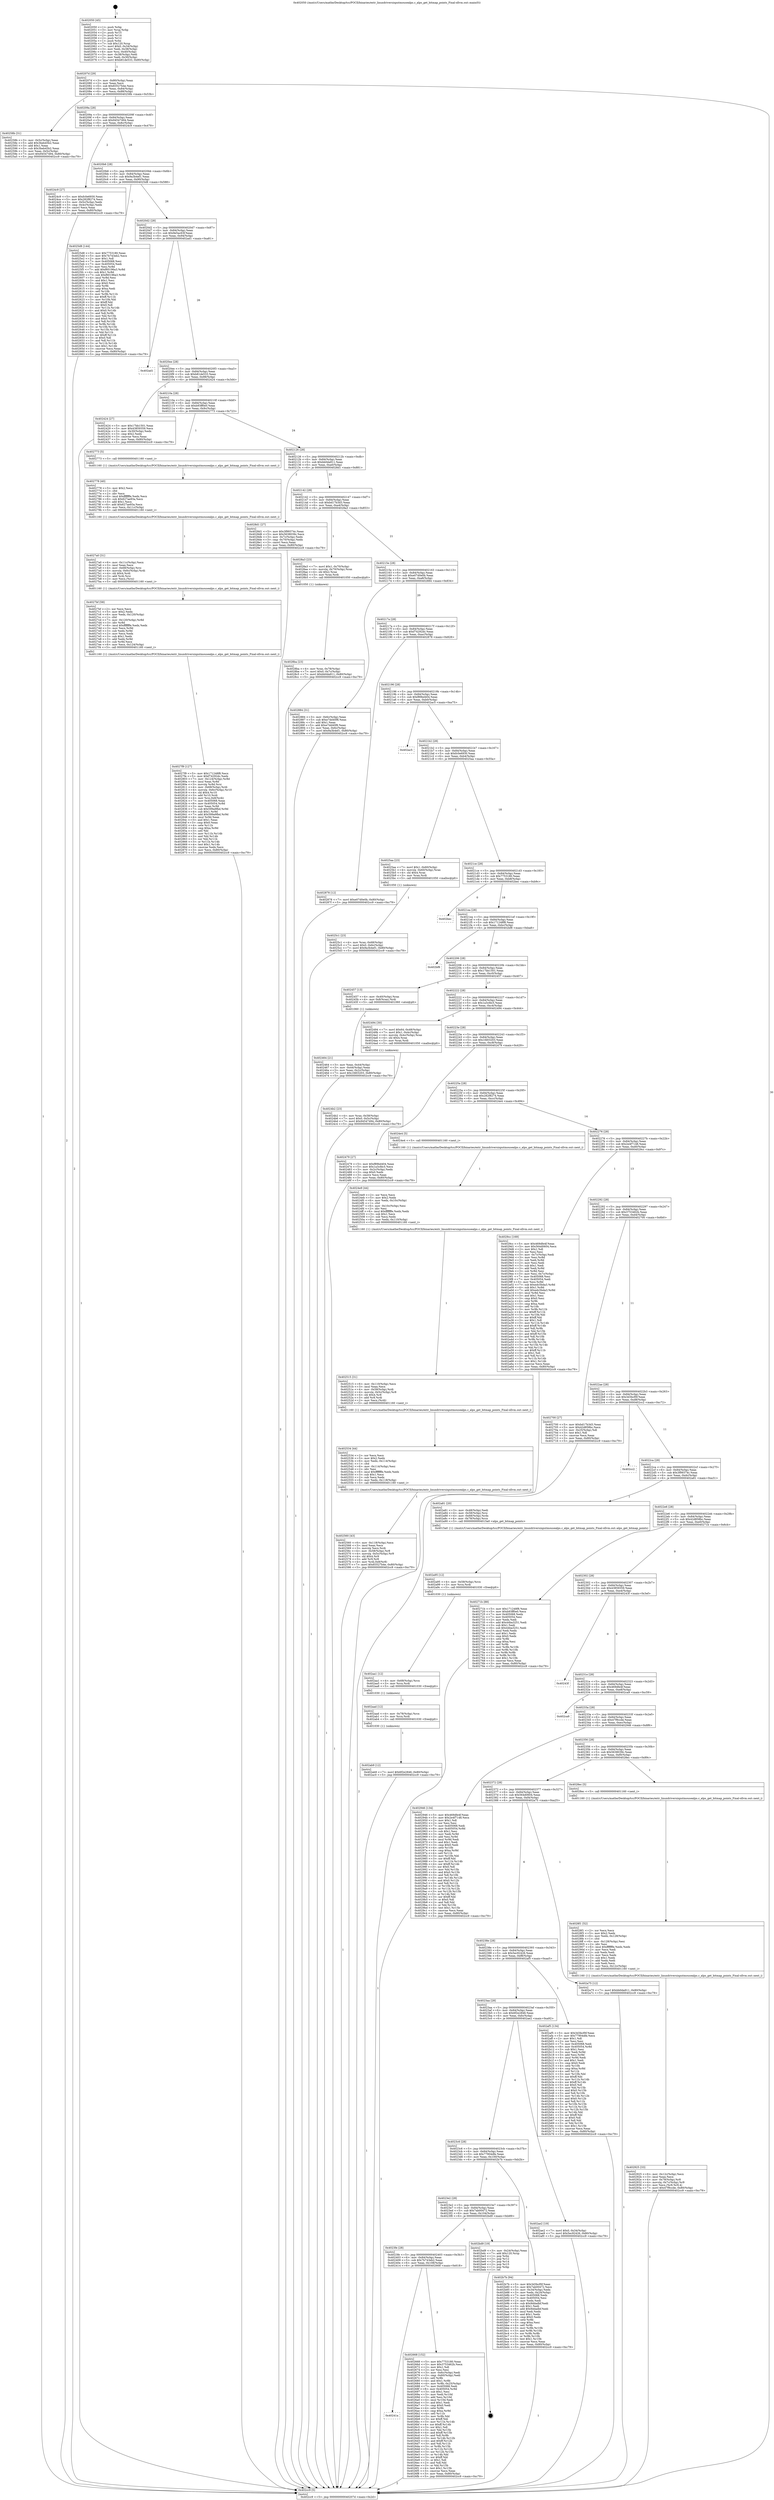digraph "0x402050" {
  label = "0x402050 (/mnt/c/Users/mathe/Desktop/tcc/POCII/binaries/extr_linuxdriversinputmousealps.c_alps_get_bitmap_points_Final-ollvm.out::main(0))"
  labelloc = "t"
  node[shape=record]

  Entry [label="",width=0.3,height=0.3,shape=circle,fillcolor=black,style=filled]
  "0x40207d" [label="{
     0x40207d [29]\l
     | [instrs]\l
     &nbsp;&nbsp;0x40207d \<+3\>: mov -0x80(%rbp),%eax\l
     &nbsp;&nbsp;0x402080 \<+2\>: mov %eax,%ecx\l
     &nbsp;&nbsp;0x402082 \<+6\>: sub $0x83527b4e,%ecx\l
     &nbsp;&nbsp;0x402088 \<+6\>: mov %eax,-0x84(%rbp)\l
     &nbsp;&nbsp;0x40208e \<+6\>: mov %ecx,-0x88(%rbp)\l
     &nbsp;&nbsp;0x402094 \<+6\>: je 000000000040258b \<main+0x53b\>\l
  }"]
  "0x40258b" [label="{
     0x40258b [31]\l
     | [instrs]\l
     &nbsp;&nbsp;0x40258b \<+3\>: mov -0x5c(%rbp),%eax\l
     &nbsp;&nbsp;0x40258e \<+5\>: add $0x3beb45b2,%eax\l
     &nbsp;&nbsp;0x402593 \<+3\>: add $0x1,%eax\l
     &nbsp;&nbsp;0x402596 \<+5\>: sub $0x3beb45b2,%eax\l
     &nbsp;&nbsp;0x40259b \<+3\>: mov %eax,-0x5c(%rbp)\l
     &nbsp;&nbsp;0x40259e \<+7\>: movl $0x94547494,-0x80(%rbp)\l
     &nbsp;&nbsp;0x4025a5 \<+5\>: jmp 0000000000402cc9 \<main+0xc79\>\l
  }"]
  "0x40209a" [label="{
     0x40209a [28]\l
     | [instrs]\l
     &nbsp;&nbsp;0x40209a \<+5\>: jmp 000000000040209f \<main+0x4f\>\l
     &nbsp;&nbsp;0x40209f \<+6\>: mov -0x84(%rbp),%eax\l
     &nbsp;&nbsp;0x4020a5 \<+5\>: sub $0x94547494,%eax\l
     &nbsp;&nbsp;0x4020aa \<+6\>: mov %eax,-0x8c(%rbp)\l
     &nbsp;&nbsp;0x4020b0 \<+6\>: je 00000000004024c9 \<main+0x479\>\l
  }"]
  Exit [label="",width=0.3,height=0.3,shape=circle,fillcolor=black,style=filled,peripheries=2]
  "0x4024c9" [label="{
     0x4024c9 [27]\l
     | [instrs]\l
     &nbsp;&nbsp;0x4024c9 \<+5\>: mov $0xfc0e6930,%eax\l
     &nbsp;&nbsp;0x4024ce \<+5\>: mov $0x282f8274,%ecx\l
     &nbsp;&nbsp;0x4024d3 \<+3\>: mov -0x5c(%rbp),%edx\l
     &nbsp;&nbsp;0x4024d6 \<+3\>: cmp -0x4c(%rbp),%edx\l
     &nbsp;&nbsp;0x4024d9 \<+3\>: cmovl %ecx,%eax\l
     &nbsp;&nbsp;0x4024dc \<+3\>: mov %eax,-0x80(%rbp)\l
     &nbsp;&nbsp;0x4024df \<+5\>: jmp 0000000000402cc9 \<main+0xc79\>\l
  }"]
  "0x4020b6" [label="{
     0x4020b6 [28]\l
     | [instrs]\l
     &nbsp;&nbsp;0x4020b6 \<+5\>: jmp 00000000004020bb \<main+0x6b\>\l
     &nbsp;&nbsp;0x4020bb \<+6\>: mov -0x84(%rbp),%eax\l
     &nbsp;&nbsp;0x4020c1 \<+5\>: sub $0x9a3b4ef1,%eax\l
     &nbsp;&nbsp;0x4020c6 \<+6\>: mov %eax,-0x90(%rbp)\l
     &nbsp;&nbsp;0x4020cc \<+6\>: je 00000000004025d8 \<main+0x588\>\l
  }"]
  "0x402ab9" [label="{
     0x402ab9 [12]\l
     | [instrs]\l
     &nbsp;&nbsp;0x402ab9 \<+7\>: movl $0x6f2e2846,-0x80(%rbp)\l
     &nbsp;&nbsp;0x402ac0 \<+5\>: jmp 0000000000402cc9 \<main+0xc79\>\l
  }"]
  "0x4025d8" [label="{
     0x4025d8 [144]\l
     | [instrs]\l
     &nbsp;&nbsp;0x4025d8 \<+5\>: mov $0x7753180,%eax\l
     &nbsp;&nbsp;0x4025dd \<+5\>: mov $0x7b743eb2,%ecx\l
     &nbsp;&nbsp;0x4025e2 \<+2\>: mov $0x1,%dl\l
     &nbsp;&nbsp;0x4025e4 \<+7\>: mov 0x405068,%esi\l
     &nbsp;&nbsp;0x4025eb \<+7\>: mov 0x405054,%edi\l
     &nbsp;&nbsp;0x4025f2 \<+3\>: mov %esi,%r8d\l
     &nbsp;&nbsp;0x4025f5 \<+7\>: add $0xf60196a3,%r8d\l
     &nbsp;&nbsp;0x4025fc \<+4\>: sub $0x1,%r8d\l
     &nbsp;&nbsp;0x402600 \<+7\>: sub $0xf60196a3,%r8d\l
     &nbsp;&nbsp;0x402607 \<+4\>: imul %r8d,%esi\l
     &nbsp;&nbsp;0x40260b \<+3\>: and $0x1,%esi\l
     &nbsp;&nbsp;0x40260e \<+3\>: cmp $0x0,%esi\l
     &nbsp;&nbsp;0x402611 \<+4\>: sete %r9b\l
     &nbsp;&nbsp;0x402615 \<+3\>: cmp $0xa,%edi\l
     &nbsp;&nbsp;0x402618 \<+4\>: setl %r10b\l
     &nbsp;&nbsp;0x40261c \<+3\>: mov %r9b,%r11b\l
     &nbsp;&nbsp;0x40261f \<+4\>: xor $0xff,%r11b\l
     &nbsp;&nbsp;0x402623 \<+3\>: mov %r10b,%bl\l
     &nbsp;&nbsp;0x402626 \<+3\>: xor $0xff,%bl\l
     &nbsp;&nbsp;0x402629 \<+3\>: xor $0x0,%dl\l
     &nbsp;&nbsp;0x40262c \<+3\>: mov %r11b,%r14b\l
     &nbsp;&nbsp;0x40262f \<+4\>: and $0x0,%r14b\l
     &nbsp;&nbsp;0x402633 \<+3\>: and %dl,%r9b\l
     &nbsp;&nbsp;0x402636 \<+3\>: mov %bl,%r15b\l
     &nbsp;&nbsp;0x402639 \<+4\>: and $0x0,%r15b\l
     &nbsp;&nbsp;0x40263d \<+3\>: and %dl,%r10b\l
     &nbsp;&nbsp;0x402640 \<+3\>: or %r9b,%r14b\l
     &nbsp;&nbsp;0x402643 \<+3\>: or %r10b,%r15b\l
     &nbsp;&nbsp;0x402646 \<+3\>: xor %r15b,%r14b\l
     &nbsp;&nbsp;0x402649 \<+3\>: or %bl,%r11b\l
     &nbsp;&nbsp;0x40264c \<+4\>: xor $0xff,%r11b\l
     &nbsp;&nbsp;0x402650 \<+3\>: or $0x0,%dl\l
     &nbsp;&nbsp;0x402653 \<+3\>: and %dl,%r11b\l
     &nbsp;&nbsp;0x402656 \<+3\>: or %r11b,%r14b\l
     &nbsp;&nbsp;0x402659 \<+4\>: test $0x1,%r14b\l
     &nbsp;&nbsp;0x40265d \<+3\>: cmovne %ecx,%eax\l
     &nbsp;&nbsp;0x402660 \<+3\>: mov %eax,-0x80(%rbp)\l
     &nbsp;&nbsp;0x402663 \<+5\>: jmp 0000000000402cc9 \<main+0xc79\>\l
  }"]
  "0x4020d2" [label="{
     0x4020d2 [28]\l
     | [instrs]\l
     &nbsp;&nbsp;0x4020d2 \<+5\>: jmp 00000000004020d7 \<main+0x87\>\l
     &nbsp;&nbsp;0x4020d7 \<+6\>: mov -0x84(%rbp),%eax\l
     &nbsp;&nbsp;0x4020dd \<+5\>: sub $0x9e5ac63f,%eax\l
     &nbsp;&nbsp;0x4020e2 \<+6\>: mov %eax,-0x94(%rbp)\l
     &nbsp;&nbsp;0x4020e8 \<+6\>: je 0000000000402ad1 \<main+0xa81\>\l
  }"]
  "0x402aad" [label="{
     0x402aad [12]\l
     | [instrs]\l
     &nbsp;&nbsp;0x402aad \<+4\>: mov -0x78(%rbp),%rcx\l
     &nbsp;&nbsp;0x402ab1 \<+3\>: mov %rcx,%rdi\l
     &nbsp;&nbsp;0x402ab4 \<+5\>: call 0000000000401030 \<free@plt\>\l
     | [calls]\l
     &nbsp;&nbsp;0x401030 \{1\} (unknown)\l
  }"]
  "0x402ad1" [label="{
     0x402ad1\l
  }", style=dashed]
  "0x4020ee" [label="{
     0x4020ee [28]\l
     | [instrs]\l
     &nbsp;&nbsp;0x4020ee \<+5\>: jmp 00000000004020f3 \<main+0xa3\>\l
     &nbsp;&nbsp;0x4020f3 \<+6\>: mov -0x84(%rbp),%eax\l
     &nbsp;&nbsp;0x4020f9 \<+5\>: sub $0xb81de533,%eax\l
     &nbsp;&nbsp;0x4020fe \<+6\>: mov %eax,-0x98(%rbp)\l
     &nbsp;&nbsp;0x402104 \<+6\>: je 0000000000402424 \<main+0x3d4\>\l
  }"]
  "0x402aa1" [label="{
     0x402aa1 [12]\l
     | [instrs]\l
     &nbsp;&nbsp;0x402aa1 \<+4\>: mov -0x68(%rbp),%rcx\l
     &nbsp;&nbsp;0x402aa5 \<+3\>: mov %rcx,%rdi\l
     &nbsp;&nbsp;0x402aa8 \<+5\>: call 0000000000401030 \<free@plt\>\l
     | [calls]\l
     &nbsp;&nbsp;0x401030 \{1\} (unknown)\l
  }"]
  "0x402424" [label="{
     0x402424 [27]\l
     | [instrs]\l
     &nbsp;&nbsp;0x402424 \<+5\>: mov $0x17bb1501,%eax\l
     &nbsp;&nbsp;0x402429 \<+5\>: mov $0x43859359,%ecx\l
     &nbsp;&nbsp;0x40242e \<+3\>: mov -0x30(%rbp),%edx\l
     &nbsp;&nbsp;0x402431 \<+3\>: cmp $0x2,%edx\l
     &nbsp;&nbsp;0x402434 \<+3\>: cmovne %ecx,%eax\l
     &nbsp;&nbsp;0x402437 \<+3\>: mov %eax,-0x80(%rbp)\l
     &nbsp;&nbsp;0x40243a \<+5\>: jmp 0000000000402cc9 \<main+0xc79\>\l
  }"]
  "0x40210a" [label="{
     0x40210a [28]\l
     | [instrs]\l
     &nbsp;&nbsp;0x40210a \<+5\>: jmp 000000000040210f \<main+0xbf\>\l
     &nbsp;&nbsp;0x40210f \<+6\>: mov -0x84(%rbp),%eax\l
     &nbsp;&nbsp;0x402115 \<+5\>: sub $0xb93ff0e0,%eax\l
     &nbsp;&nbsp;0x40211a \<+6\>: mov %eax,-0x9c(%rbp)\l
     &nbsp;&nbsp;0x402120 \<+6\>: je 0000000000402773 \<main+0x723\>\l
  }"]
  "0x402cc9" [label="{
     0x402cc9 [5]\l
     | [instrs]\l
     &nbsp;&nbsp;0x402cc9 \<+5\>: jmp 000000000040207d \<main+0x2d\>\l
  }"]
  "0x402050" [label="{
     0x402050 [45]\l
     | [instrs]\l
     &nbsp;&nbsp;0x402050 \<+1\>: push %rbp\l
     &nbsp;&nbsp;0x402051 \<+3\>: mov %rsp,%rbp\l
     &nbsp;&nbsp;0x402054 \<+2\>: push %r15\l
     &nbsp;&nbsp;0x402056 \<+2\>: push %r14\l
     &nbsp;&nbsp;0x402058 \<+2\>: push %r12\l
     &nbsp;&nbsp;0x40205a \<+1\>: push %rbx\l
     &nbsp;&nbsp;0x40205b \<+7\>: sub $0x120,%rsp\l
     &nbsp;&nbsp;0x402062 \<+7\>: movl $0x0,-0x34(%rbp)\l
     &nbsp;&nbsp;0x402069 \<+3\>: mov %edi,-0x38(%rbp)\l
     &nbsp;&nbsp;0x40206c \<+4\>: mov %rsi,-0x40(%rbp)\l
     &nbsp;&nbsp;0x402070 \<+3\>: mov -0x38(%rbp),%edi\l
     &nbsp;&nbsp;0x402073 \<+3\>: mov %edi,-0x30(%rbp)\l
     &nbsp;&nbsp;0x402076 \<+7\>: movl $0xb81de533,-0x80(%rbp)\l
  }"]
  "0x402a95" [label="{
     0x402a95 [12]\l
     | [instrs]\l
     &nbsp;&nbsp;0x402a95 \<+4\>: mov -0x58(%rbp),%rcx\l
     &nbsp;&nbsp;0x402a99 \<+3\>: mov %rcx,%rdi\l
     &nbsp;&nbsp;0x402a9c \<+5\>: call 0000000000401030 \<free@plt\>\l
     | [calls]\l
     &nbsp;&nbsp;0x401030 \{1\} (unknown)\l
  }"]
  "0x402773" [label="{
     0x402773 [5]\l
     | [instrs]\l
     &nbsp;&nbsp;0x402773 \<+5\>: call 0000000000401160 \<next_i\>\l
     | [calls]\l
     &nbsp;&nbsp;0x401160 \{1\} (/mnt/c/Users/mathe/Desktop/tcc/POCII/binaries/extr_linuxdriversinputmousealps.c_alps_get_bitmap_points_Final-ollvm.out::next_i)\l
  }"]
  "0x402126" [label="{
     0x402126 [28]\l
     | [instrs]\l
     &nbsp;&nbsp;0x402126 \<+5\>: jmp 000000000040212b \<main+0xdb\>\l
     &nbsp;&nbsp;0x40212b \<+6\>: mov -0x84(%rbp),%eax\l
     &nbsp;&nbsp;0x402131 \<+5\>: sub $0xbb0da911,%eax\l
     &nbsp;&nbsp;0x402136 \<+6\>: mov %eax,-0xa0(%rbp)\l
     &nbsp;&nbsp;0x40213c \<+6\>: je 00000000004028d1 \<main+0x881\>\l
  }"]
  "0x402925" [label="{
     0x402925 [33]\l
     | [instrs]\l
     &nbsp;&nbsp;0x402925 \<+6\>: mov -0x12c(%rbp),%ecx\l
     &nbsp;&nbsp;0x40292b \<+3\>: imul %eax,%ecx\l
     &nbsp;&nbsp;0x40292e \<+4\>: mov -0x78(%rbp),%r8\l
     &nbsp;&nbsp;0x402932 \<+4\>: movslq -0x7c(%rbp),%r9\l
     &nbsp;&nbsp;0x402936 \<+4\>: mov %ecx,(%r8,%r9,4)\l
     &nbsp;&nbsp;0x40293a \<+7\>: movl $0x47f9ccde,-0x80(%rbp)\l
     &nbsp;&nbsp;0x402941 \<+5\>: jmp 0000000000402cc9 \<main+0xc79\>\l
  }"]
  "0x4028d1" [label="{
     0x4028d1 [27]\l
     | [instrs]\l
     &nbsp;&nbsp;0x4028d1 \<+5\>: mov $0x3f99374c,%eax\l
     &nbsp;&nbsp;0x4028d6 \<+5\>: mov $0x5638039c,%ecx\l
     &nbsp;&nbsp;0x4028db \<+3\>: mov -0x7c(%rbp),%edx\l
     &nbsp;&nbsp;0x4028de \<+3\>: cmp -0x70(%rbp),%edx\l
     &nbsp;&nbsp;0x4028e1 \<+3\>: cmovl %ecx,%eax\l
     &nbsp;&nbsp;0x4028e4 \<+3\>: mov %eax,-0x80(%rbp)\l
     &nbsp;&nbsp;0x4028e7 \<+5\>: jmp 0000000000402cc9 \<main+0xc79\>\l
  }"]
  "0x402142" [label="{
     0x402142 [28]\l
     | [instrs]\l
     &nbsp;&nbsp;0x402142 \<+5\>: jmp 0000000000402147 \<main+0xf7\>\l
     &nbsp;&nbsp;0x402147 \<+6\>: mov -0x84(%rbp),%eax\l
     &nbsp;&nbsp;0x40214d \<+5\>: sub $0xbd17b3d3,%eax\l
     &nbsp;&nbsp;0x402152 \<+6\>: mov %eax,-0xa4(%rbp)\l
     &nbsp;&nbsp;0x402158 \<+6\>: je 00000000004028a3 \<main+0x853\>\l
  }"]
  "0x4028f1" [label="{
     0x4028f1 [52]\l
     | [instrs]\l
     &nbsp;&nbsp;0x4028f1 \<+2\>: xor %ecx,%ecx\l
     &nbsp;&nbsp;0x4028f3 \<+5\>: mov $0x2,%edx\l
     &nbsp;&nbsp;0x4028f8 \<+6\>: mov %edx,-0x128(%rbp)\l
     &nbsp;&nbsp;0x4028fe \<+1\>: cltd\l
     &nbsp;&nbsp;0x4028ff \<+6\>: mov -0x128(%rbp),%esi\l
     &nbsp;&nbsp;0x402905 \<+2\>: idiv %esi\l
     &nbsp;&nbsp;0x402907 \<+6\>: imul $0xfffffffe,%edx,%edx\l
     &nbsp;&nbsp;0x40290d \<+2\>: mov %ecx,%edi\l
     &nbsp;&nbsp;0x40290f \<+2\>: sub %edx,%edi\l
     &nbsp;&nbsp;0x402911 \<+2\>: mov %ecx,%edx\l
     &nbsp;&nbsp;0x402913 \<+3\>: sub $0x1,%edx\l
     &nbsp;&nbsp;0x402916 \<+2\>: add %edx,%edi\l
     &nbsp;&nbsp;0x402918 \<+2\>: sub %edi,%ecx\l
     &nbsp;&nbsp;0x40291a \<+6\>: mov %ecx,-0x12c(%rbp)\l
     &nbsp;&nbsp;0x402920 \<+5\>: call 0000000000401160 \<next_i\>\l
     | [calls]\l
     &nbsp;&nbsp;0x401160 \{1\} (/mnt/c/Users/mathe/Desktop/tcc/POCII/binaries/extr_linuxdriversinputmousealps.c_alps_get_bitmap_points_Final-ollvm.out::next_i)\l
  }"]
  "0x4028a3" [label="{
     0x4028a3 [23]\l
     | [instrs]\l
     &nbsp;&nbsp;0x4028a3 \<+7\>: movl $0x1,-0x70(%rbp)\l
     &nbsp;&nbsp;0x4028aa \<+4\>: movslq -0x70(%rbp),%rax\l
     &nbsp;&nbsp;0x4028ae \<+4\>: shl $0x2,%rax\l
     &nbsp;&nbsp;0x4028b2 \<+3\>: mov %rax,%rdi\l
     &nbsp;&nbsp;0x4028b5 \<+5\>: call 0000000000401050 \<malloc@plt\>\l
     | [calls]\l
     &nbsp;&nbsp;0x401050 \{1\} (unknown)\l
  }"]
  "0x40215e" [label="{
     0x40215e [28]\l
     | [instrs]\l
     &nbsp;&nbsp;0x40215e \<+5\>: jmp 0000000000402163 \<main+0x113\>\l
     &nbsp;&nbsp;0x402163 \<+6\>: mov -0x84(%rbp),%eax\l
     &nbsp;&nbsp;0x402169 \<+5\>: sub $0xe07d0e0b,%eax\l
     &nbsp;&nbsp;0x40216e \<+6\>: mov %eax,-0xa8(%rbp)\l
     &nbsp;&nbsp;0x402174 \<+6\>: je 0000000000402884 \<main+0x834\>\l
  }"]
  "0x4028ba" [label="{
     0x4028ba [23]\l
     | [instrs]\l
     &nbsp;&nbsp;0x4028ba \<+4\>: mov %rax,-0x78(%rbp)\l
     &nbsp;&nbsp;0x4028be \<+7\>: movl $0x0,-0x7c(%rbp)\l
     &nbsp;&nbsp;0x4028c5 \<+7\>: movl $0xbb0da911,-0x80(%rbp)\l
     &nbsp;&nbsp;0x4028cc \<+5\>: jmp 0000000000402cc9 \<main+0xc79\>\l
  }"]
  "0x402884" [label="{
     0x402884 [31]\l
     | [instrs]\l
     &nbsp;&nbsp;0x402884 \<+3\>: mov -0x6c(%rbp),%eax\l
     &nbsp;&nbsp;0x402887 \<+5\>: sub $0xe7dd40f8,%eax\l
     &nbsp;&nbsp;0x40288c \<+3\>: add $0x1,%eax\l
     &nbsp;&nbsp;0x40288f \<+5\>: add $0xe7dd40f8,%eax\l
     &nbsp;&nbsp;0x402894 \<+3\>: mov %eax,-0x6c(%rbp)\l
     &nbsp;&nbsp;0x402897 \<+7\>: movl $0x9a3b4ef1,-0x80(%rbp)\l
     &nbsp;&nbsp;0x40289e \<+5\>: jmp 0000000000402cc9 \<main+0xc79\>\l
  }"]
  "0x40217a" [label="{
     0x40217a [28]\l
     | [instrs]\l
     &nbsp;&nbsp;0x40217a \<+5\>: jmp 000000000040217f \<main+0x12f\>\l
     &nbsp;&nbsp;0x40217f \<+6\>: mov -0x84(%rbp),%eax\l
     &nbsp;&nbsp;0x402185 \<+5\>: sub $0xf74292dc,%eax\l
     &nbsp;&nbsp;0x40218a \<+6\>: mov %eax,-0xac(%rbp)\l
     &nbsp;&nbsp;0x402190 \<+6\>: je 0000000000402878 \<main+0x828\>\l
  }"]
  "0x4027f9" [label="{
     0x4027f9 [127]\l
     | [instrs]\l
     &nbsp;&nbsp;0x4027f9 \<+5\>: mov $0x171248f8,%ecx\l
     &nbsp;&nbsp;0x4027fe \<+5\>: mov $0xf74292dc,%edx\l
     &nbsp;&nbsp;0x402803 \<+7\>: mov -0x124(%rbp),%r8d\l
     &nbsp;&nbsp;0x40280a \<+4\>: imul %eax,%r8d\l
     &nbsp;&nbsp;0x40280e \<+3\>: movslq %r8d,%rsi\l
     &nbsp;&nbsp;0x402811 \<+4\>: mov -0x68(%rbp),%rdi\l
     &nbsp;&nbsp;0x402815 \<+4\>: movslq -0x6c(%rbp),%r10\l
     &nbsp;&nbsp;0x402819 \<+4\>: shl $0x4,%r10\l
     &nbsp;&nbsp;0x40281d \<+3\>: add %r10,%rdi\l
     &nbsp;&nbsp;0x402820 \<+4\>: mov %rsi,0x8(%rdi)\l
     &nbsp;&nbsp;0x402824 \<+7\>: mov 0x405068,%eax\l
     &nbsp;&nbsp;0x40282b \<+8\>: mov 0x405054,%r8d\l
     &nbsp;&nbsp;0x402833 \<+3\>: mov %eax,%r9d\l
     &nbsp;&nbsp;0x402836 \<+7\>: sub $0x599a9fbd,%r9d\l
     &nbsp;&nbsp;0x40283d \<+4\>: sub $0x1,%r9d\l
     &nbsp;&nbsp;0x402841 \<+7\>: add $0x599a9fbd,%r9d\l
     &nbsp;&nbsp;0x402848 \<+4\>: imul %r9d,%eax\l
     &nbsp;&nbsp;0x40284c \<+3\>: and $0x1,%eax\l
     &nbsp;&nbsp;0x40284f \<+3\>: cmp $0x0,%eax\l
     &nbsp;&nbsp;0x402852 \<+4\>: sete %r11b\l
     &nbsp;&nbsp;0x402856 \<+4\>: cmp $0xa,%r8d\l
     &nbsp;&nbsp;0x40285a \<+3\>: setl %bl\l
     &nbsp;&nbsp;0x40285d \<+3\>: mov %r11b,%r14b\l
     &nbsp;&nbsp;0x402860 \<+3\>: and %bl,%r14b\l
     &nbsp;&nbsp;0x402863 \<+3\>: xor %bl,%r11b\l
     &nbsp;&nbsp;0x402866 \<+3\>: or %r11b,%r14b\l
     &nbsp;&nbsp;0x402869 \<+4\>: test $0x1,%r14b\l
     &nbsp;&nbsp;0x40286d \<+3\>: cmovne %edx,%ecx\l
     &nbsp;&nbsp;0x402870 \<+3\>: mov %ecx,-0x80(%rbp)\l
     &nbsp;&nbsp;0x402873 \<+5\>: jmp 0000000000402cc9 \<main+0xc79\>\l
  }"]
  "0x402878" [label="{
     0x402878 [12]\l
     | [instrs]\l
     &nbsp;&nbsp;0x402878 \<+7\>: movl $0xe07d0e0b,-0x80(%rbp)\l
     &nbsp;&nbsp;0x40287f \<+5\>: jmp 0000000000402cc9 \<main+0xc79\>\l
  }"]
  "0x402196" [label="{
     0x402196 [28]\l
     | [instrs]\l
     &nbsp;&nbsp;0x402196 \<+5\>: jmp 000000000040219b \<main+0x14b\>\l
     &nbsp;&nbsp;0x40219b \<+6\>: mov -0x84(%rbp),%eax\l
     &nbsp;&nbsp;0x4021a1 \<+5\>: sub $0xf89bd404,%eax\l
     &nbsp;&nbsp;0x4021a6 \<+6\>: mov %eax,-0xb0(%rbp)\l
     &nbsp;&nbsp;0x4021ac \<+6\>: je 0000000000402ac5 \<main+0xa75\>\l
  }"]
  "0x4027bf" [label="{
     0x4027bf [58]\l
     | [instrs]\l
     &nbsp;&nbsp;0x4027bf \<+2\>: xor %ecx,%ecx\l
     &nbsp;&nbsp;0x4027c1 \<+5\>: mov $0x2,%edx\l
     &nbsp;&nbsp;0x4027c6 \<+6\>: mov %edx,-0x120(%rbp)\l
     &nbsp;&nbsp;0x4027cc \<+1\>: cltd\l
     &nbsp;&nbsp;0x4027cd \<+7\>: mov -0x120(%rbp),%r8d\l
     &nbsp;&nbsp;0x4027d4 \<+3\>: idiv %r8d\l
     &nbsp;&nbsp;0x4027d7 \<+6\>: imul $0xfffffffe,%edx,%edx\l
     &nbsp;&nbsp;0x4027dd \<+3\>: mov %ecx,%r9d\l
     &nbsp;&nbsp;0x4027e0 \<+3\>: sub %edx,%r9d\l
     &nbsp;&nbsp;0x4027e3 \<+2\>: mov %ecx,%edx\l
     &nbsp;&nbsp;0x4027e5 \<+3\>: sub $0x1,%edx\l
     &nbsp;&nbsp;0x4027e8 \<+3\>: add %edx,%r9d\l
     &nbsp;&nbsp;0x4027eb \<+3\>: sub %r9d,%ecx\l
     &nbsp;&nbsp;0x4027ee \<+6\>: mov %ecx,-0x124(%rbp)\l
     &nbsp;&nbsp;0x4027f4 \<+5\>: call 0000000000401160 \<next_i\>\l
     | [calls]\l
     &nbsp;&nbsp;0x401160 \{1\} (/mnt/c/Users/mathe/Desktop/tcc/POCII/binaries/extr_linuxdriversinputmousealps.c_alps_get_bitmap_points_Final-ollvm.out::next_i)\l
  }"]
  "0x402ac5" [label="{
     0x402ac5\l
  }", style=dashed]
  "0x4021b2" [label="{
     0x4021b2 [28]\l
     | [instrs]\l
     &nbsp;&nbsp;0x4021b2 \<+5\>: jmp 00000000004021b7 \<main+0x167\>\l
     &nbsp;&nbsp;0x4021b7 \<+6\>: mov -0x84(%rbp),%eax\l
     &nbsp;&nbsp;0x4021bd \<+5\>: sub $0xfc0e6930,%eax\l
     &nbsp;&nbsp;0x4021c2 \<+6\>: mov %eax,-0xb4(%rbp)\l
     &nbsp;&nbsp;0x4021c8 \<+6\>: je 00000000004025aa \<main+0x55a\>\l
  }"]
  "0x4027a0" [label="{
     0x4027a0 [31]\l
     | [instrs]\l
     &nbsp;&nbsp;0x4027a0 \<+6\>: mov -0x11c(%rbp),%ecx\l
     &nbsp;&nbsp;0x4027a6 \<+3\>: imul %eax,%ecx\l
     &nbsp;&nbsp;0x4027a9 \<+4\>: mov -0x68(%rbp),%rsi\l
     &nbsp;&nbsp;0x4027ad \<+4\>: movslq -0x6c(%rbp),%rdi\l
     &nbsp;&nbsp;0x4027b1 \<+4\>: shl $0x4,%rdi\l
     &nbsp;&nbsp;0x4027b5 \<+3\>: add %rdi,%rsi\l
     &nbsp;&nbsp;0x4027b8 \<+2\>: mov %ecx,(%rsi)\l
     &nbsp;&nbsp;0x4027ba \<+5\>: call 0000000000401160 \<next_i\>\l
     | [calls]\l
     &nbsp;&nbsp;0x401160 \{1\} (/mnt/c/Users/mathe/Desktop/tcc/POCII/binaries/extr_linuxdriversinputmousealps.c_alps_get_bitmap_points_Final-ollvm.out::next_i)\l
  }"]
  "0x4025aa" [label="{
     0x4025aa [23]\l
     | [instrs]\l
     &nbsp;&nbsp;0x4025aa \<+7\>: movl $0x1,-0x60(%rbp)\l
     &nbsp;&nbsp;0x4025b1 \<+4\>: movslq -0x60(%rbp),%rax\l
     &nbsp;&nbsp;0x4025b5 \<+4\>: shl $0x4,%rax\l
     &nbsp;&nbsp;0x4025b9 \<+3\>: mov %rax,%rdi\l
     &nbsp;&nbsp;0x4025bc \<+5\>: call 0000000000401050 \<malloc@plt\>\l
     | [calls]\l
     &nbsp;&nbsp;0x401050 \{1\} (unknown)\l
  }"]
  "0x4021ce" [label="{
     0x4021ce [28]\l
     | [instrs]\l
     &nbsp;&nbsp;0x4021ce \<+5\>: jmp 00000000004021d3 \<main+0x183\>\l
     &nbsp;&nbsp;0x4021d3 \<+6\>: mov -0x84(%rbp),%eax\l
     &nbsp;&nbsp;0x4021d9 \<+5\>: sub $0x7753180,%eax\l
     &nbsp;&nbsp;0x4021de \<+6\>: mov %eax,-0xb8(%rbp)\l
     &nbsp;&nbsp;0x4021e4 \<+6\>: je 0000000000402bec \<main+0xb9c\>\l
  }"]
  "0x402778" [label="{
     0x402778 [40]\l
     | [instrs]\l
     &nbsp;&nbsp;0x402778 \<+5\>: mov $0x2,%ecx\l
     &nbsp;&nbsp;0x40277d \<+1\>: cltd\l
     &nbsp;&nbsp;0x40277e \<+2\>: idiv %ecx\l
     &nbsp;&nbsp;0x402780 \<+6\>: imul $0xfffffffe,%edx,%ecx\l
     &nbsp;&nbsp;0x402786 \<+6\>: sub $0x627ae93a,%ecx\l
     &nbsp;&nbsp;0x40278c \<+3\>: add $0x1,%ecx\l
     &nbsp;&nbsp;0x40278f \<+6\>: add $0x627ae93a,%ecx\l
     &nbsp;&nbsp;0x402795 \<+6\>: mov %ecx,-0x11c(%rbp)\l
     &nbsp;&nbsp;0x40279b \<+5\>: call 0000000000401160 \<next_i\>\l
     | [calls]\l
     &nbsp;&nbsp;0x401160 \{1\} (/mnt/c/Users/mathe/Desktop/tcc/POCII/binaries/extr_linuxdriversinputmousealps.c_alps_get_bitmap_points_Final-ollvm.out::next_i)\l
  }"]
  "0x402bec" [label="{
     0x402bec\l
  }", style=dashed]
  "0x4021ea" [label="{
     0x4021ea [28]\l
     | [instrs]\l
     &nbsp;&nbsp;0x4021ea \<+5\>: jmp 00000000004021ef \<main+0x19f\>\l
     &nbsp;&nbsp;0x4021ef \<+6\>: mov -0x84(%rbp),%eax\l
     &nbsp;&nbsp;0x4021f5 \<+5\>: sub $0x171248f8,%eax\l
     &nbsp;&nbsp;0x4021fa \<+6\>: mov %eax,-0xbc(%rbp)\l
     &nbsp;&nbsp;0x402200 \<+6\>: je 0000000000402bf8 \<main+0xba8\>\l
  }"]
  "0x40241a" [label="{
     0x40241a\l
  }", style=dashed]
  "0x402bf8" [label="{
     0x402bf8\l
  }", style=dashed]
  "0x402206" [label="{
     0x402206 [28]\l
     | [instrs]\l
     &nbsp;&nbsp;0x402206 \<+5\>: jmp 000000000040220b \<main+0x1bb\>\l
     &nbsp;&nbsp;0x40220b \<+6\>: mov -0x84(%rbp),%eax\l
     &nbsp;&nbsp;0x402211 \<+5\>: sub $0x17bb1501,%eax\l
     &nbsp;&nbsp;0x402216 \<+6\>: mov %eax,-0xc0(%rbp)\l
     &nbsp;&nbsp;0x40221c \<+6\>: je 0000000000402457 \<main+0x407\>\l
  }"]
  "0x402668" [label="{
     0x402668 [152]\l
     | [instrs]\l
     &nbsp;&nbsp;0x402668 \<+5\>: mov $0x7753180,%eax\l
     &nbsp;&nbsp;0x40266d \<+5\>: mov $0x3753462b,%ecx\l
     &nbsp;&nbsp;0x402672 \<+2\>: mov $0x1,%dl\l
     &nbsp;&nbsp;0x402674 \<+2\>: xor %esi,%esi\l
     &nbsp;&nbsp;0x402676 \<+3\>: mov -0x6c(%rbp),%edi\l
     &nbsp;&nbsp;0x402679 \<+3\>: cmp -0x60(%rbp),%edi\l
     &nbsp;&nbsp;0x40267c \<+4\>: setl %r8b\l
     &nbsp;&nbsp;0x402680 \<+4\>: and $0x1,%r8b\l
     &nbsp;&nbsp;0x402684 \<+4\>: mov %r8b,-0x25(%rbp)\l
     &nbsp;&nbsp;0x402688 \<+7\>: mov 0x405068,%edi\l
     &nbsp;&nbsp;0x40268f \<+8\>: mov 0x405054,%r9d\l
     &nbsp;&nbsp;0x402697 \<+3\>: sub $0x1,%esi\l
     &nbsp;&nbsp;0x40269a \<+3\>: mov %edi,%r10d\l
     &nbsp;&nbsp;0x40269d \<+3\>: add %esi,%r10d\l
     &nbsp;&nbsp;0x4026a0 \<+4\>: imul %r10d,%edi\l
     &nbsp;&nbsp;0x4026a4 \<+3\>: and $0x1,%edi\l
     &nbsp;&nbsp;0x4026a7 \<+3\>: cmp $0x0,%edi\l
     &nbsp;&nbsp;0x4026aa \<+4\>: sete %r8b\l
     &nbsp;&nbsp;0x4026ae \<+4\>: cmp $0xa,%r9d\l
     &nbsp;&nbsp;0x4026b2 \<+4\>: setl %r11b\l
     &nbsp;&nbsp;0x4026b6 \<+3\>: mov %r8b,%bl\l
     &nbsp;&nbsp;0x4026b9 \<+3\>: xor $0xff,%bl\l
     &nbsp;&nbsp;0x4026bc \<+3\>: mov %r11b,%r14b\l
     &nbsp;&nbsp;0x4026bf \<+4\>: xor $0xff,%r14b\l
     &nbsp;&nbsp;0x4026c3 \<+3\>: xor $0x1,%dl\l
     &nbsp;&nbsp;0x4026c6 \<+3\>: mov %bl,%r15b\l
     &nbsp;&nbsp;0x4026c9 \<+4\>: and $0xff,%r15b\l
     &nbsp;&nbsp;0x4026cd \<+3\>: and %dl,%r8b\l
     &nbsp;&nbsp;0x4026d0 \<+3\>: mov %r14b,%r12b\l
     &nbsp;&nbsp;0x4026d3 \<+4\>: and $0xff,%r12b\l
     &nbsp;&nbsp;0x4026d7 \<+3\>: and %dl,%r11b\l
     &nbsp;&nbsp;0x4026da \<+3\>: or %r8b,%r15b\l
     &nbsp;&nbsp;0x4026dd \<+3\>: or %r11b,%r12b\l
     &nbsp;&nbsp;0x4026e0 \<+3\>: xor %r12b,%r15b\l
     &nbsp;&nbsp;0x4026e3 \<+3\>: or %r14b,%bl\l
     &nbsp;&nbsp;0x4026e6 \<+3\>: xor $0xff,%bl\l
     &nbsp;&nbsp;0x4026e9 \<+3\>: or $0x1,%dl\l
     &nbsp;&nbsp;0x4026ec \<+2\>: and %dl,%bl\l
     &nbsp;&nbsp;0x4026ee \<+3\>: or %bl,%r15b\l
     &nbsp;&nbsp;0x4026f1 \<+4\>: test $0x1,%r15b\l
     &nbsp;&nbsp;0x4026f5 \<+3\>: cmovne %ecx,%eax\l
     &nbsp;&nbsp;0x4026f8 \<+3\>: mov %eax,-0x80(%rbp)\l
     &nbsp;&nbsp;0x4026fb \<+5\>: jmp 0000000000402cc9 \<main+0xc79\>\l
  }"]
  "0x402457" [label="{
     0x402457 [13]\l
     | [instrs]\l
     &nbsp;&nbsp;0x402457 \<+4\>: mov -0x40(%rbp),%rax\l
     &nbsp;&nbsp;0x40245b \<+4\>: mov 0x8(%rax),%rdi\l
     &nbsp;&nbsp;0x40245f \<+5\>: call 0000000000401060 \<atoi@plt\>\l
     | [calls]\l
     &nbsp;&nbsp;0x401060 \{1\} (unknown)\l
  }"]
  "0x402222" [label="{
     0x402222 [28]\l
     | [instrs]\l
     &nbsp;&nbsp;0x402222 \<+5\>: jmp 0000000000402227 \<main+0x1d7\>\l
     &nbsp;&nbsp;0x402227 \<+6\>: mov -0x84(%rbp),%eax\l
     &nbsp;&nbsp;0x40222d \<+5\>: sub $0x1a3cfdc5,%eax\l
     &nbsp;&nbsp;0x402232 \<+6\>: mov %eax,-0xc4(%rbp)\l
     &nbsp;&nbsp;0x402238 \<+6\>: je 0000000000402494 \<main+0x444\>\l
  }"]
  "0x402464" [label="{
     0x402464 [21]\l
     | [instrs]\l
     &nbsp;&nbsp;0x402464 \<+3\>: mov %eax,-0x44(%rbp)\l
     &nbsp;&nbsp;0x402467 \<+3\>: mov -0x44(%rbp),%eax\l
     &nbsp;&nbsp;0x40246a \<+3\>: mov %eax,-0x2c(%rbp)\l
     &nbsp;&nbsp;0x40246d \<+7\>: movl $0x1fd03203,-0x80(%rbp)\l
     &nbsp;&nbsp;0x402474 \<+5\>: jmp 0000000000402cc9 \<main+0xc79\>\l
  }"]
  "0x4023fe" [label="{
     0x4023fe [28]\l
     | [instrs]\l
     &nbsp;&nbsp;0x4023fe \<+5\>: jmp 0000000000402403 \<main+0x3b3\>\l
     &nbsp;&nbsp;0x402403 \<+6\>: mov -0x84(%rbp),%eax\l
     &nbsp;&nbsp;0x402409 \<+5\>: sub $0x7b743eb2,%eax\l
     &nbsp;&nbsp;0x40240e \<+6\>: mov %eax,-0x108(%rbp)\l
     &nbsp;&nbsp;0x402414 \<+6\>: je 0000000000402668 \<main+0x618\>\l
  }"]
  "0x402494" [label="{
     0x402494 [30]\l
     | [instrs]\l
     &nbsp;&nbsp;0x402494 \<+7\>: movl $0x64,-0x48(%rbp)\l
     &nbsp;&nbsp;0x40249b \<+7\>: movl $0x1,-0x4c(%rbp)\l
     &nbsp;&nbsp;0x4024a2 \<+4\>: movslq -0x4c(%rbp),%rax\l
     &nbsp;&nbsp;0x4024a6 \<+4\>: shl $0x4,%rax\l
     &nbsp;&nbsp;0x4024aa \<+3\>: mov %rax,%rdi\l
     &nbsp;&nbsp;0x4024ad \<+5\>: call 0000000000401050 \<malloc@plt\>\l
     | [calls]\l
     &nbsp;&nbsp;0x401050 \{1\} (unknown)\l
  }"]
  "0x40223e" [label="{
     0x40223e [28]\l
     | [instrs]\l
     &nbsp;&nbsp;0x40223e \<+5\>: jmp 0000000000402243 \<main+0x1f3\>\l
     &nbsp;&nbsp;0x402243 \<+6\>: mov -0x84(%rbp),%eax\l
     &nbsp;&nbsp;0x402249 \<+5\>: sub $0x1fd03203,%eax\l
     &nbsp;&nbsp;0x40224e \<+6\>: mov %eax,-0xc8(%rbp)\l
     &nbsp;&nbsp;0x402254 \<+6\>: je 0000000000402479 \<main+0x429\>\l
  }"]
  "0x402bd9" [label="{
     0x402bd9 [19]\l
     | [instrs]\l
     &nbsp;&nbsp;0x402bd9 \<+3\>: mov -0x24(%rbp),%eax\l
     &nbsp;&nbsp;0x402bdc \<+7\>: add $0x120,%rsp\l
     &nbsp;&nbsp;0x402be3 \<+1\>: pop %rbx\l
     &nbsp;&nbsp;0x402be4 \<+2\>: pop %r12\l
     &nbsp;&nbsp;0x402be6 \<+2\>: pop %r14\l
     &nbsp;&nbsp;0x402be8 \<+2\>: pop %r15\l
     &nbsp;&nbsp;0x402bea \<+1\>: pop %rbp\l
     &nbsp;&nbsp;0x402beb \<+1\>: ret\l
  }"]
  "0x402479" [label="{
     0x402479 [27]\l
     | [instrs]\l
     &nbsp;&nbsp;0x402479 \<+5\>: mov $0xf89bd404,%eax\l
     &nbsp;&nbsp;0x40247e \<+5\>: mov $0x1a3cfdc5,%ecx\l
     &nbsp;&nbsp;0x402483 \<+3\>: mov -0x2c(%rbp),%edx\l
     &nbsp;&nbsp;0x402486 \<+3\>: cmp $0x0,%edx\l
     &nbsp;&nbsp;0x402489 \<+3\>: cmove %ecx,%eax\l
     &nbsp;&nbsp;0x40248c \<+3\>: mov %eax,-0x80(%rbp)\l
     &nbsp;&nbsp;0x40248f \<+5\>: jmp 0000000000402cc9 \<main+0xc79\>\l
  }"]
  "0x40225a" [label="{
     0x40225a [28]\l
     | [instrs]\l
     &nbsp;&nbsp;0x40225a \<+5\>: jmp 000000000040225f \<main+0x20f\>\l
     &nbsp;&nbsp;0x40225f \<+6\>: mov -0x84(%rbp),%eax\l
     &nbsp;&nbsp;0x402265 \<+5\>: sub $0x282f8274,%eax\l
     &nbsp;&nbsp;0x40226a \<+6\>: mov %eax,-0xcc(%rbp)\l
     &nbsp;&nbsp;0x402270 \<+6\>: je 00000000004024e4 \<main+0x494\>\l
  }"]
  "0x4024b2" [label="{
     0x4024b2 [23]\l
     | [instrs]\l
     &nbsp;&nbsp;0x4024b2 \<+4\>: mov %rax,-0x58(%rbp)\l
     &nbsp;&nbsp;0x4024b6 \<+7\>: movl $0x0,-0x5c(%rbp)\l
     &nbsp;&nbsp;0x4024bd \<+7\>: movl $0x94547494,-0x80(%rbp)\l
     &nbsp;&nbsp;0x4024c4 \<+5\>: jmp 0000000000402cc9 \<main+0xc79\>\l
  }"]
  "0x4023e2" [label="{
     0x4023e2 [28]\l
     | [instrs]\l
     &nbsp;&nbsp;0x4023e2 \<+5\>: jmp 00000000004023e7 \<main+0x397\>\l
     &nbsp;&nbsp;0x4023e7 \<+6\>: mov -0x84(%rbp),%eax\l
     &nbsp;&nbsp;0x4023ed \<+5\>: sub $0x7ab00472,%eax\l
     &nbsp;&nbsp;0x4023f2 \<+6\>: mov %eax,-0x104(%rbp)\l
     &nbsp;&nbsp;0x4023f8 \<+6\>: je 0000000000402bd9 \<main+0xb89\>\l
  }"]
  "0x4024e4" [label="{
     0x4024e4 [5]\l
     | [instrs]\l
     &nbsp;&nbsp;0x4024e4 \<+5\>: call 0000000000401160 \<next_i\>\l
     | [calls]\l
     &nbsp;&nbsp;0x401160 \{1\} (/mnt/c/Users/mathe/Desktop/tcc/POCII/binaries/extr_linuxdriversinputmousealps.c_alps_get_bitmap_points_Final-ollvm.out::next_i)\l
  }"]
  "0x402276" [label="{
     0x402276 [28]\l
     | [instrs]\l
     &nbsp;&nbsp;0x402276 \<+5\>: jmp 000000000040227b \<main+0x22b\>\l
     &nbsp;&nbsp;0x40227b \<+6\>: mov -0x84(%rbp),%eax\l
     &nbsp;&nbsp;0x402281 \<+5\>: sub $0x2e4f7148,%eax\l
     &nbsp;&nbsp;0x402286 \<+6\>: mov %eax,-0xd0(%rbp)\l
     &nbsp;&nbsp;0x40228c \<+6\>: je 00000000004029cc \<main+0x97c\>\l
  }"]
  "0x4024e9" [label="{
     0x4024e9 [44]\l
     | [instrs]\l
     &nbsp;&nbsp;0x4024e9 \<+2\>: xor %ecx,%ecx\l
     &nbsp;&nbsp;0x4024eb \<+5\>: mov $0x2,%edx\l
     &nbsp;&nbsp;0x4024f0 \<+6\>: mov %edx,-0x10c(%rbp)\l
     &nbsp;&nbsp;0x4024f6 \<+1\>: cltd\l
     &nbsp;&nbsp;0x4024f7 \<+6\>: mov -0x10c(%rbp),%esi\l
     &nbsp;&nbsp;0x4024fd \<+2\>: idiv %esi\l
     &nbsp;&nbsp;0x4024ff \<+6\>: imul $0xfffffffe,%edx,%edx\l
     &nbsp;&nbsp;0x402505 \<+3\>: sub $0x1,%ecx\l
     &nbsp;&nbsp;0x402508 \<+2\>: sub %ecx,%edx\l
     &nbsp;&nbsp;0x40250a \<+6\>: mov %edx,-0x110(%rbp)\l
     &nbsp;&nbsp;0x402510 \<+5\>: call 0000000000401160 \<next_i\>\l
     | [calls]\l
     &nbsp;&nbsp;0x401160 \{1\} (/mnt/c/Users/mathe/Desktop/tcc/POCII/binaries/extr_linuxdriversinputmousealps.c_alps_get_bitmap_points_Final-ollvm.out::next_i)\l
  }"]
  "0x402515" [label="{
     0x402515 [31]\l
     | [instrs]\l
     &nbsp;&nbsp;0x402515 \<+6\>: mov -0x110(%rbp),%ecx\l
     &nbsp;&nbsp;0x40251b \<+3\>: imul %eax,%ecx\l
     &nbsp;&nbsp;0x40251e \<+4\>: mov -0x58(%rbp),%rdi\l
     &nbsp;&nbsp;0x402522 \<+4\>: movslq -0x5c(%rbp),%r8\l
     &nbsp;&nbsp;0x402526 \<+4\>: shl $0x4,%r8\l
     &nbsp;&nbsp;0x40252a \<+3\>: add %r8,%rdi\l
     &nbsp;&nbsp;0x40252d \<+2\>: mov %ecx,(%rdi)\l
     &nbsp;&nbsp;0x40252f \<+5\>: call 0000000000401160 \<next_i\>\l
     | [calls]\l
     &nbsp;&nbsp;0x401160 \{1\} (/mnt/c/Users/mathe/Desktop/tcc/POCII/binaries/extr_linuxdriversinputmousealps.c_alps_get_bitmap_points_Final-ollvm.out::next_i)\l
  }"]
  "0x402534" [label="{
     0x402534 [44]\l
     | [instrs]\l
     &nbsp;&nbsp;0x402534 \<+2\>: xor %ecx,%ecx\l
     &nbsp;&nbsp;0x402536 \<+5\>: mov $0x2,%edx\l
     &nbsp;&nbsp;0x40253b \<+6\>: mov %edx,-0x114(%rbp)\l
     &nbsp;&nbsp;0x402541 \<+1\>: cltd\l
     &nbsp;&nbsp;0x402542 \<+6\>: mov -0x114(%rbp),%esi\l
     &nbsp;&nbsp;0x402548 \<+2\>: idiv %esi\l
     &nbsp;&nbsp;0x40254a \<+6\>: imul $0xfffffffe,%edx,%edx\l
     &nbsp;&nbsp;0x402550 \<+3\>: sub $0x1,%ecx\l
     &nbsp;&nbsp;0x402553 \<+2\>: sub %ecx,%edx\l
     &nbsp;&nbsp;0x402555 \<+6\>: mov %edx,-0x118(%rbp)\l
     &nbsp;&nbsp;0x40255b \<+5\>: call 0000000000401160 \<next_i\>\l
     | [calls]\l
     &nbsp;&nbsp;0x401160 \{1\} (/mnt/c/Users/mathe/Desktop/tcc/POCII/binaries/extr_linuxdriversinputmousealps.c_alps_get_bitmap_points_Final-ollvm.out::next_i)\l
  }"]
  "0x402560" [label="{
     0x402560 [43]\l
     | [instrs]\l
     &nbsp;&nbsp;0x402560 \<+6\>: mov -0x118(%rbp),%ecx\l
     &nbsp;&nbsp;0x402566 \<+3\>: imul %eax,%ecx\l
     &nbsp;&nbsp;0x402569 \<+3\>: movslq %ecx,%rdi\l
     &nbsp;&nbsp;0x40256c \<+4\>: mov -0x58(%rbp),%r8\l
     &nbsp;&nbsp;0x402570 \<+4\>: movslq -0x5c(%rbp),%r9\l
     &nbsp;&nbsp;0x402574 \<+4\>: shl $0x4,%r9\l
     &nbsp;&nbsp;0x402578 \<+3\>: add %r9,%r8\l
     &nbsp;&nbsp;0x40257b \<+4\>: mov %rdi,0x8(%r8)\l
     &nbsp;&nbsp;0x40257f \<+7\>: movl $0x83527b4e,-0x80(%rbp)\l
     &nbsp;&nbsp;0x402586 \<+5\>: jmp 0000000000402cc9 \<main+0xc79\>\l
  }"]
  "0x4025c1" [label="{
     0x4025c1 [23]\l
     | [instrs]\l
     &nbsp;&nbsp;0x4025c1 \<+4\>: mov %rax,-0x68(%rbp)\l
     &nbsp;&nbsp;0x4025c5 \<+7\>: movl $0x0,-0x6c(%rbp)\l
     &nbsp;&nbsp;0x4025cc \<+7\>: movl $0x9a3b4ef1,-0x80(%rbp)\l
     &nbsp;&nbsp;0x4025d3 \<+5\>: jmp 0000000000402cc9 \<main+0xc79\>\l
  }"]
  "0x402b7b" [label="{
     0x402b7b [94]\l
     | [instrs]\l
     &nbsp;&nbsp;0x402b7b \<+5\>: mov $0x3d3bcf0f,%eax\l
     &nbsp;&nbsp;0x402b80 \<+5\>: mov $0x7ab00472,%ecx\l
     &nbsp;&nbsp;0x402b85 \<+3\>: mov -0x34(%rbp),%edx\l
     &nbsp;&nbsp;0x402b88 \<+3\>: mov %edx,-0x24(%rbp)\l
     &nbsp;&nbsp;0x402b8b \<+7\>: mov 0x405068,%edx\l
     &nbsp;&nbsp;0x402b92 \<+7\>: mov 0x405054,%esi\l
     &nbsp;&nbsp;0x402b99 \<+2\>: mov %edx,%edi\l
     &nbsp;&nbsp;0x402b9b \<+6\>: sub $0x9ddadbf,%edi\l
     &nbsp;&nbsp;0x402ba1 \<+3\>: sub $0x1,%edi\l
     &nbsp;&nbsp;0x402ba4 \<+6\>: add $0x9ddadbf,%edi\l
     &nbsp;&nbsp;0x402baa \<+3\>: imul %edi,%edx\l
     &nbsp;&nbsp;0x402bad \<+3\>: and $0x1,%edx\l
     &nbsp;&nbsp;0x402bb0 \<+3\>: cmp $0x0,%edx\l
     &nbsp;&nbsp;0x402bb3 \<+4\>: sete %r8b\l
     &nbsp;&nbsp;0x402bb7 \<+3\>: cmp $0xa,%esi\l
     &nbsp;&nbsp;0x402bba \<+4\>: setl %r9b\l
     &nbsp;&nbsp;0x402bbe \<+3\>: mov %r8b,%r10b\l
     &nbsp;&nbsp;0x402bc1 \<+3\>: and %r9b,%r10b\l
     &nbsp;&nbsp;0x402bc4 \<+3\>: xor %r9b,%r8b\l
     &nbsp;&nbsp;0x402bc7 \<+3\>: or %r8b,%r10b\l
     &nbsp;&nbsp;0x402bca \<+4\>: test $0x1,%r10b\l
     &nbsp;&nbsp;0x402bce \<+3\>: cmovne %ecx,%eax\l
     &nbsp;&nbsp;0x402bd1 \<+3\>: mov %eax,-0x80(%rbp)\l
     &nbsp;&nbsp;0x402bd4 \<+5\>: jmp 0000000000402cc9 \<main+0xc79\>\l
  }"]
  "0x4029cc" [label="{
     0x4029cc [169]\l
     | [instrs]\l
     &nbsp;&nbsp;0x4029cc \<+5\>: mov $0x469dfe4f,%eax\l
     &nbsp;&nbsp;0x4029d1 \<+5\>: mov $0x564d0604,%ecx\l
     &nbsp;&nbsp;0x4029d6 \<+2\>: mov $0x1,%dl\l
     &nbsp;&nbsp;0x4029d8 \<+2\>: xor %esi,%esi\l
     &nbsp;&nbsp;0x4029da \<+3\>: mov -0x7c(%rbp),%edi\l
     &nbsp;&nbsp;0x4029dd \<+3\>: mov %esi,%r8d\l
     &nbsp;&nbsp;0x4029e0 \<+3\>: sub %edi,%r8d\l
     &nbsp;&nbsp;0x4029e3 \<+2\>: mov %esi,%edi\l
     &nbsp;&nbsp;0x4029e5 \<+3\>: sub $0x1,%edi\l
     &nbsp;&nbsp;0x4029e8 \<+3\>: add %edi,%r8d\l
     &nbsp;&nbsp;0x4029eb \<+3\>: sub %r8d,%esi\l
     &nbsp;&nbsp;0x4029ee \<+3\>: mov %esi,-0x7c(%rbp)\l
     &nbsp;&nbsp;0x4029f1 \<+7\>: mov 0x405068,%esi\l
     &nbsp;&nbsp;0x4029f8 \<+7\>: mov 0x405054,%edi\l
     &nbsp;&nbsp;0x4029ff \<+3\>: mov %esi,%r8d\l
     &nbsp;&nbsp;0x402a02 \<+7\>: sub $0xedc5bda3,%r8d\l
     &nbsp;&nbsp;0x402a09 \<+4\>: sub $0x1,%r8d\l
     &nbsp;&nbsp;0x402a0d \<+7\>: add $0xedc5bda3,%r8d\l
     &nbsp;&nbsp;0x402a14 \<+4\>: imul %r8d,%esi\l
     &nbsp;&nbsp;0x402a18 \<+3\>: and $0x1,%esi\l
     &nbsp;&nbsp;0x402a1b \<+3\>: cmp $0x0,%esi\l
     &nbsp;&nbsp;0x402a1e \<+4\>: sete %r9b\l
     &nbsp;&nbsp;0x402a22 \<+3\>: cmp $0xa,%edi\l
     &nbsp;&nbsp;0x402a25 \<+4\>: setl %r10b\l
     &nbsp;&nbsp;0x402a29 \<+3\>: mov %r9b,%r11b\l
     &nbsp;&nbsp;0x402a2c \<+4\>: xor $0xff,%r11b\l
     &nbsp;&nbsp;0x402a30 \<+3\>: mov %r10b,%bl\l
     &nbsp;&nbsp;0x402a33 \<+3\>: xor $0xff,%bl\l
     &nbsp;&nbsp;0x402a36 \<+3\>: xor $0x1,%dl\l
     &nbsp;&nbsp;0x402a39 \<+3\>: mov %r11b,%r14b\l
     &nbsp;&nbsp;0x402a3c \<+4\>: and $0xff,%r14b\l
     &nbsp;&nbsp;0x402a40 \<+3\>: and %dl,%r9b\l
     &nbsp;&nbsp;0x402a43 \<+3\>: mov %bl,%r15b\l
     &nbsp;&nbsp;0x402a46 \<+4\>: and $0xff,%r15b\l
     &nbsp;&nbsp;0x402a4a \<+3\>: and %dl,%r10b\l
     &nbsp;&nbsp;0x402a4d \<+3\>: or %r9b,%r14b\l
     &nbsp;&nbsp;0x402a50 \<+3\>: or %r10b,%r15b\l
     &nbsp;&nbsp;0x402a53 \<+3\>: xor %r15b,%r14b\l
     &nbsp;&nbsp;0x402a56 \<+3\>: or %bl,%r11b\l
     &nbsp;&nbsp;0x402a59 \<+4\>: xor $0xff,%r11b\l
     &nbsp;&nbsp;0x402a5d \<+3\>: or $0x1,%dl\l
     &nbsp;&nbsp;0x402a60 \<+3\>: and %dl,%r11b\l
     &nbsp;&nbsp;0x402a63 \<+3\>: or %r11b,%r14b\l
     &nbsp;&nbsp;0x402a66 \<+4\>: test $0x1,%r14b\l
     &nbsp;&nbsp;0x402a6a \<+3\>: cmovne %ecx,%eax\l
     &nbsp;&nbsp;0x402a6d \<+3\>: mov %eax,-0x80(%rbp)\l
     &nbsp;&nbsp;0x402a70 \<+5\>: jmp 0000000000402cc9 \<main+0xc79\>\l
  }"]
  "0x402292" [label="{
     0x402292 [28]\l
     | [instrs]\l
     &nbsp;&nbsp;0x402292 \<+5\>: jmp 0000000000402297 \<main+0x247\>\l
     &nbsp;&nbsp;0x402297 \<+6\>: mov -0x84(%rbp),%eax\l
     &nbsp;&nbsp;0x40229d \<+5\>: sub $0x3753462b,%eax\l
     &nbsp;&nbsp;0x4022a2 \<+6\>: mov %eax,-0xd4(%rbp)\l
     &nbsp;&nbsp;0x4022a8 \<+6\>: je 0000000000402700 \<main+0x6b0\>\l
  }"]
  "0x4023c6" [label="{
     0x4023c6 [28]\l
     | [instrs]\l
     &nbsp;&nbsp;0x4023c6 \<+5\>: jmp 00000000004023cb \<main+0x37b\>\l
     &nbsp;&nbsp;0x4023cb \<+6\>: mov -0x84(%rbp),%eax\l
     &nbsp;&nbsp;0x4023d1 \<+5\>: sub $0x77904dfe,%eax\l
     &nbsp;&nbsp;0x4023d6 \<+6\>: mov %eax,-0x100(%rbp)\l
     &nbsp;&nbsp;0x4023dc \<+6\>: je 0000000000402b7b \<main+0xb2b\>\l
  }"]
  "0x402700" [label="{
     0x402700 [27]\l
     | [instrs]\l
     &nbsp;&nbsp;0x402700 \<+5\>: mov $0xbd17b3d3,%eax\l
     &nbsp;&nbsp;0x402705 \<+5\>: mov $0x42d858bc,%ecx\l
     &nbsp;&nbsp;0x40270a \<+3\>: mov -0x25(%rbp),%dl\l
     &nbsp;&nbsp;0x40270d \<+3\>: test $0x1,%dl\l
     &nbsp;&nbsp;0x402710 \<+3\>: cmovne %ecx,%eax\l
     &nbsp;&nbsp;0x402713 \<+3\>: mov %eax,-0x80(%rbp)\l
     &nbsp;&nbsp;0x402716 \<+5\>: jmp 0000000000402cc9 \<main+0xc79\>\l
  }"]
  "0x4022ae" [label="{
     0x4022ae [28]\l
     | [instrs]\l
     &nbsp;&nbsp;0x4022ae \<+5\>: jmp 00000000004022b3 \<main+0x263\>\l
     &nbsp;&nbsp;0x4022b3 \<+6\>: mov -0x84(%rbp),%eax\l
     &nbsp;&nbsp;0x4022b9 \<+5\>: sub $0x3d3bcf0f,%eax\l
     &nbsp;&nbsp;0x4022be \<+6\>: mov %eax,-0xd8(%rbp)\l
     &nbsp;&nbsp;0x4022c4 \<+6\>: je 0000000000402cc2 \<main+0xc72\>\l
  }"]
  "0x402ae2" [label="{
     0x402ae2 [19]\l
     | [instrs]\l
     &nbsp;&nbsp;0x402ae2 \<+7\>: movl $0x0,-0x34(%rbp)\l
     &nbsp;&nbsp;0x402ae9 \<+7\>: movl $0x5ec92426,-0x80(%rbp)\l
     &nbsp;&nbsp;0x402af0 \<+5\>: jmp 0000000000402cc9 \<main+0xc79\>\l
  }"]
  "0x402cc2" [label="{
     0x402cc2\l
  }", style=dashed]
  "0x4022ca" [label="{
     0x4022ca [28]\l
     | [instrs]\l
     &nbsp;&nbsp;0x4022ca \<+5\>: jmp 00000000004022cf \<main+0x27f\>\l
     &nbsp;&nbsp;0x4022cf \<+6\>: mov -0x84(%rbp),%eax\l
     &nbsp;&nbsp;0x4022d5 \<+5\>: sub $0x3f99374c,%eax\l
     &nbsp;&nbsp;0x4022da \<+6\>: mov %eax,-0xdc(%rbp)\l
     &nbsp;&nbsp;0x4022e0 \<+6\>: je 0000000000402a81 \<main+0xa31\>\l
  }"]
  "0x4023aa" [label="{
     0x4023aa [28]\l
     | [instrs]\l
     &nbsp;&nbsp;0x4023aa \<+5\>: jmp 00000000004023af \<main+0x35f\>\l
     &nbsp;&nbsp;0x4023af \<+6\>: mov -0x84(%rbp),%eax\l
     &nbsp;&nbsp;0x4023b5 \<+5\>: sub $0x6f2e2846,%eax\l
     &nbsp;&nbsp;0x4023ba \<+6\>: mov %eax,-0xfc(%rbp)\l
     &nbsp;&nbsp;0x4023c0 \<+6\>: je 0000000000402ae2 \<main+0xa92\>\l
  }"]
  "0x402a81" [label="{
     0x402a81 [20]\l
     | [instrs]\l
     &nbsp;&nbsp;0x402a81 \<+3\>: mov -0x48(%rbp),%edi\l
     &nbsp;&nbsp;0x402a84 \<+4\>: mov -0x58(%rbp),%rsi\l
     &nbsp;&nbsp;0x402a88 \<+4\>: mov -0x68(%rbp),%rdx\l
     &nbsp;&nbsp;0x402a8c \<+4\>: mov -0x78(%rbp),%rcx\l
     &nbsp;&nbsp;0x402a90 \<+5\>: call 00000000004015a0 \<alps_get_bitmap_points\>\l
     | [calls]\l
     &nbsp;&nbsp;0x4015a0 \{1\} (/mnt/c/Users/mathe/Desktop/tcc/POCII/binaries/extr_linuxdriversinputmousealps.c_alps_get_bitmap_points_Final-ollvm.out::alps_get_bitmap_points)\l
  }"]
  "0x4022e6" [label="{
     0x4022e6 [28]\l
     | [instrs]\l
     &nbsp;&nbsp;0x4022e6 \<+5\>: jmp 00000000004022eb \<main+0x29b\>\l
     &nbsp;&nbsp;0x4022eb \<+6\>: mov -0x84(%rbp),%eax\l
     &nbsp;&nbsp;0x4022f1 \<+5\>: sub $0x42d858bc,%eax\l
     &nbsp;&nbsp;0x4022f6 \<+6\>: mov %eax,-0xe0(%rbp)\l
     &nbsp;&nbsp;0x4022fc \<+6\>: je 000000000040271b \<main+0x6cb\>\l
  }"]
  "0x402af5" [label="{
     0x402af5 [134]\l
     | [instrs]\l
     &nbsp;&nbsp;0x402af5 \<+5\>: mov $0x3d3bcf0f,%eax\l
     &nbsp;&nbsp;0x402afa \<+5\>: mov $0x77904dfe,%ecx\l
     &nbsp;&nbsp;0x402aff \<+2\>: mov $0x1,%dl\l
     &nbsp;&nbsp;0x402b01 \<+2\>: xor %esi,%esi\l
     &nbsp;&nbsp;0x402b03 \<+7\>: mov 0x405068,%edi\l
     &nbsp;&nbsp;0x402b0a \<+8\>: mov 0x405054,%r8d\l
     &nbsp;&nbsp;0x402b12 \<+3\>: sub $0x1,%esi\l
     &nbsp;&nbsp;0x402b15 \<+3\>: mov %edi,%r9d\l
     &nbsp;&nbsp;0x402b18 \<+3\>: add %esi,%r9d\l
     &nbsp;&nbsp;0x402b1b \<+4\>: imul %r9d,%edi\l
     &nbsp;&nbsp;0x402b1f \<+3\>: and $0x1,%edi\l
     &nbsp;&nbsp;0x402b22 \<+3\>: cmp $0x0,%edi\l
     &nbsp;&nbsp;0x402b25 \<+4\>: sete %r10b\l
     &nbsp;&nbsp;0x402b29 \<+4\>: cmp $0xa,%r8d\l
     &nbsp;&nbsp;0x402b2d \<+4\>: setl %r11b\l
     &nbsp;&nbsp;0x402b31 \<+3\>: mov %r10b,%bl\l
     &nbsp;&nbsp;0x402b34 \<+3\>: xor $0xff,%bl\l
     &nbsp;&nbsp;0x402b37 \<+3\>: mov %r11b,%r14b\l
     &nbsp;&nbsp;0x402b3a \<+4\>: xor $0xff,%r14b\l
     &nbsp;&nbsp;0x402b3e \<+3\>: xor $0x0,%dl\l
     &nbsp;&nbsp;0x402b41 \<+3\>: mov %bl,%r15b\l
     &nbsp;&nbsp;0x402b44 \<+4\>: and $0x0,%r15b\l
     &nbsp;&nbsp;0x402b48 \<+3\>: and %dl,%r10b\l
     &nbsp;&nbsp;0x402b4b \<+3\>: mov %r14b,%r12b\l
     &nbsp;&nbsp;0x402b4e \<+4\>: and $0x0,%r12b\l
     &nbsp;&nbsp;0x402b52 \<+3\>: and %dl,%r11b\l
     &nbsp;&nbsp;0x402b55 \<+3\>: or %r10b,%r15b\l
     &nbsp;&nbsp;0x402b58 \<+3\>: or %r11b,%r12b\l
     &nbsp;&nbsp;0x402b5b \<+3\>: xor %r12b,%r15b\l
     &nbsp;&nbsp;0x402b5e \<+3\>: or %r14b,%bl\l
     &nbsp;&nbsp;0x402b61 \<+3\>: xor $0xff,%bl\l
     &nbsp;&nbsp;0x402b64 \<+3\>: or $0x0,%dl\l
     &nbsp;&nbsp;0x402b67 \<+2\>: and %dl,%bl\l
     &nbsp;&nbsp;0x402b69 \<+3\>: or %bl,%r15b\l
     &nbsp;&nbsp;0x402b6c \<+4\>: test $0x1,%r15b\l
     &nbsp;&nbsp;0x402b70 \<+3\>: cmovne %ecx,%eax\l
     &nbsp;&nbsp;0x402b73 \<+3\>: mov %eax,-0x80(%rbp)\l
     &nbsp;&nbsp;0x402b76 \<+5\>: jmp 0000000000402cc9 \<main+0xc79\>\l
  }"]
  "0x40271b" [label="{
     0x40271b [88]\l
     | [instrs]\l
     &nbsp;&nbsp;0x40271b \<+5\>: mov $0x171248f8,%eax\l
     &nbsp;&nbsp;0x402720 \<+5\>: mov $0xb93ff0e0,%ecx\l
     &nbsp;&nbsp;0x402725 \<+7\>: mov 0x405068,%edx\l
     &nbsp;&nbsp;0x40272c \<+7\>: mov 0x405054,%esi\l
     &nbsp;&nbsp;0x402733 \<+2\>: mov %edx,%edi\l
     &nbsp;&nbsp;0x402735 \<+6\>: add $0x44ba3251,%edi\l
     &nbsp;&nbsp;0x40273b \<+3\>: sub $0x1,%edi\l
     &nbsp;&nbsp;0x40273e \<+6\>: sub $0x44ba3251,%edi\l
     &nbsp;&nbsp;0x402744 \<+3\>: imul %edi,%edx\l
     &nbsp;&nbsp;0x402747 \<+3\>: and $0x1,%edx\l
     &nbsp;&nbsp;0x40274a \<+3\>: cmp $0x0,%edx\l
     &nbsp;&nbsp;0x40274d \<+4\>: sete %r8b\l
     &nbsp;&nbsp;0x402751 \<+3\>: cmp $0xa,%esi\l
     &nbsp;&nbsp;0x402754 \<+4\>: setl %r9b\l
     &nbsp;&nbsp;0x402758 \<+3\>: mov %r8b,%r10b\l
     &nbsp;&nbsp;0x40275b \<+3\>: and %r9b,%r10b\l
     &nbsp;&nbsp;0x40275e \<+3\>: xor %r9b,%r8b\l
     &nbsp;&nbsp;0x402761 \<+3\>: or %r8b,%r10b\l
     &nbsp;&nbsp;0x402764 \<+4\>: test $0x1,%r10b\l
     &nbsp;&nbsp;0x402768 \<+3\>: cmovne %ecx,%eax\l
     &nbsp;&nbsp;0x40276b \<+3\>: mov %eax,-0x80(%rbp)\l
     &nbsp;&nbsp;0x40276e \<+5\>: jmp 0000000000402cc9 \<main+0xc79\>\l
  }"]
  "0x402302" [label="{
     0x402302 [28]\l
     | [instrs]\l
     &nbsp;&nbsp;0x402302 \<+5\>: jmp 0000000000402307 \<main+0x2b7\>\l
     &nbsp;&nbsp;0x402307 \<+6\>: mov -0x84(%rbp),%eax\l
     &nbsp;&nbsp;0x40230d \<+5\>: sub $0x43859359,%eax\l
     &nbsp;&nbsp;0x402312 \<+6\>: mov %eax,-0xe4(%rbp)\l
     &nbsp;&nbsp;0x402318 \<+6\>: je 000000000040243f \<main+0x3ef\>\l
  }"]
  "0x40238e" [label="{
     0x40238e [28]\l
     | [instrs]\l
     &nbsp;&nbsp;0x40238e \<+5\>: jmp 0000000000402393 \<main+0x343\>\l
     &nbsp;&nbsp;0x402393 \<+6\>: mov -0x84(%rbp),%eax\l
     &nbsp;&nbsp;0x402399 \<+5\>: sub $0x5ec92426,%eax\l
     &nbsp;&nbsp;0x40239e \<+6\>: mov %eax,-0xf8(%rbp)\l
     &nbsp;&nbsp;0x4023a4 \<+6\>: je 0000000000402af5 \<main+0xaa5\>\l
  }"]
  "0x40243f" [label="{
     0x40243f\l
  }", style=dashed]
  "0x40231e" [label="{
     0x40231e [28]\l
     | [instrs]\l
     &nbsp;&nbsp;0x40231e \<+5\>: jmp 0000000000402323 \<main+0x2d3\>\l
     &nbsp;&nbsp;0x402323 \<+6\>: mov -0x84(%rbp),%eax\l
     &nbsp;&nbsp;0x402329 \<+5\>: sub $0x469dfe4f,%eax\l
     &nbsp;&nbsp;0x40232e \<+6\>: mov %eax,-0xe8(%rbp)\l
     &nbsp;&nbsp;0x402334 \<+6\>: je 0000000000402ca9 \<main+0xc59\>\l
  }"]
  "0x402a75" [label="{
     0x402a75 [12]\l
     | [instrs]\l
     &nbsp;&nbsp;0x402a75 \<+7\>: movl $0xbb0da911,-0x80(%rbp)\l
     &nbsp;&nbsp;0x402a7c \<+5\>: jmp 0000000000402cc9 \<main+0xc79\>\l
  }"]
  "0x402ca9" [label="{
     0x402ca9\l
  }", style=dashed]
  "0x40233a" [label="{
     0x40233a [28]\l
     | [instrs]\l
     &nbsp;&nbsp;0x40233a \<+5\>: jmp 000000000040233f \<main+0x2ef\>\l
     &nbsp;&nbsp;0x40233f \<+6\>: mov -0x84(%rbp),%eax\l
     &nbsp;&nbsp;0x402345 \<+5\>: sub $0x47f9ccde,%eax\l
     &nbsp;&nbsp;0x40234a \<+6\>: mov %eax,-0xec(%rbp)\l
     &nbsp;&nbsp;0x402350 \<+6\>: je 0000000000402946 \<main+0x8f6\>\l
  }"]
  "0x402372" [label="{
     0x402372 [28]\l
     | [instrs]\l
     &nbsp;&nbsp;0x402372 \<+5\>: jmp 0000000000402377 \<main+0x327\>\l
     &nbsp;&nbsp;0x402377 \<+6\>: mov -0x84(%rbp),%eax\l
     &nbsp;&nbsp;0x40237d \<+5\>: sub $0x564d0604,%eax\l
     &nbsp;&nbsp;0x402382 \<+6\>: mov %eax,-0xf4(%rbp)\l
     &nbsp;&nbsp;0x402388 \<+6\>: je 0000000000402a75 \<main+0xa25\>\l
  }"]
  "0x402946" [label="{
     0x402946 [134]\l
     | [instrs]\l
     &nbsp;&nbsp;0x402946 \<+5\>: mov $0x469dfe4f,%eax\l
     &nbsp;&nbsp;0x40294b \<+5\>: mov $0x2e4f7148,%ecx\l
     &nbsp;&nbsp;0x402950 \<+2\>: mov $0x1,%dl\l
     &nbsp;&nbsp;0x402952 \<+2\>: xor %esi,%esi\l
     &nbsp;&nbsp;0x402954 \<+7\>: mov 0x405068,%edi\l
     &nbsp;&nbsp;0x40295b \<+8\>: mov 0x405054,%r8d\l
     &nbsp;&nbsp;0x402963 \<+3\>: sub $0x1,%esi\l
     &nbsp;&nbsp;0x402966 \<+3\>: mov %edi,%r9d\l
     &nbsp;&nbsp;0x402969 \<+3\>: add %esi,%r9d\l
     &nbsp;&nbsp;0x40296c \<+4\>: imul %r9d,%edi\l
     &nbsp;&nbsp;0x402970 \<+3\>: and $0x1,%edi\l
     &nbsp;&nbsp;0x402973 \<+3\>: cmp $0x0,%edi\l
     &nbsp;&nbsp;0x402976 \<+4\>: sete %r10b\l
     &nbsp;&nbsp;0x40297a \<+4\>: cmp $0xa,%r8d\l
     &nbsp;&nbsp;0x40297e \<+4\>: setl %r11b\l
     &nbsp;&nbsp;0x402982 \<+3\>: mov %r10b,%bl\l
     &nbsp;&nbsp;0x402985 \<+3\>: xor $0xff,%bl\l
     &nbsp;&nbsp;0x402988 \<+3\>: mov %r11b,%r14b\l
     &nbsp;&nbsp;0x40298b \<+4\>: xor $0xff,%r14b\l
     &nbsp;&nbsp;0x40298f \<+3\>: xor $0x0,%dl\l
     &nbsp;&nbsp;0x402992 \<+3\>: mov %bl,%r15b\l
     &nbsp;&nbsp;0x402995 \<+4\>: and $0x0,%r15b\l
     &nbsp;&nbsp;0x402999 \<+3\>: and %dl,%r10b\l
     &nbsp;&nbsp;0x40299c \<+3\>: mov %r14b,%r12b\l
     &nbsp;&nbsp;0x40299f \<+4\>: and $0x0,%r12b\l
     &nbsp;&nbsp;0x4029a3 \<+3\>: and %dl,%r11b\l
     &nbsp;&nbsp;0x4029a6 \<+3\>: or %r10b,%r15b\l
     &nbsp;&nbsp;0x4029a9 \<+3\>: or %r11b,%r12b\l
     &nbsp;&nbsp;0x4029ac \<+3\>: xor %r12b,%r15b\l
     &nbsp;&nbsp;0x4029af \<+3\>: or %r14b,%bl\l
     &nbsp;&nbsp;0x4029b2 \<+3\>: xor $0xff,%bl\l
     &nbsp;&nbsp;0x4029b5 \<+3\>: or $0x0,%dl\l
     &nbsp;&nbsp;0x4029b8 \<+2\>: and %dl,%bl\l
     &nbsp;&nbsp;0x4029ba \<+3\>: or %bl,%r15b\l
     &nbsp;&nbsp;0x4029bd \<+4\>: test $0x1,%r15b\l
     &nbsp;&nbsp;0x4029c1 \<+3\>: cmovne %ecx,%eax\l
     &nbsp;&nbsp;0x4029c4 \<+3\>: mov %eax,-0x80(%rbp)\l
     &nbsp;&nbsp;0x4029c7 \<+5\>: jmp 0000000000402cc9 \<main+0xc79\>\l
  }"]
  "0x402356" [label="{
     0x402356 [28]\l
     | [instrs]\l
     &nbsp;&nbsp;0x402356 \<+5\>: jmp 000000000040235b \<main+0x30b\>\l
     &nbsp;&nbsp;0x40235b \<+6\>: mov -0x84(%rbp),%eax\l
     &nbsp;&nbsp;0x402361 \<+5\>: sub $0x5638039c,%eax\l
     &nbsp;&nbsp;0x402366 \<+6\>: mov %eax,-0xf0(%rbp)\l
     &nbsp;&nbsp;0x40236c \<+6\>: je 00000000004028ec \<main+0x89c\>\l
  }"]
  "0x4028ec" [label="{
     0x4028ec [5]\l
     | [instrs]\l
     &nbsp;&nbsp;0x4028ec \<+5\>: call 0000000000401160 \<next_i\>\l
     | [calls]\l
     &nbsp;&nbsp;0x401160 \{1\} (/mnt/c/Users/mathe/Desktop/tcc/POCII/binaries/extr_linuxdriversinputmousealps.c_alps_get_bitmap_points_Final-ollvm.out::next_i)\l
  }"]
  Entry -> "0x402050" [label=" 1"]
  "0x40207d" -> "0x40258b" [label=" 1"]
  "0x40207d" -> "0x40209a" [label=" 30"]
  "0x402bd9" -> Exit [label=" 1"]
  "0x40209a" -> "0x4024c9" [label=" 2"]
  "0x40209a" -> "0x4020b6" [label=" 28"]
  "0x402b7b" -> "0x402cc9" [label=" 1"]
  "0x4020b6" -> "0x4025d8" [label=" 2"]
  "0x4020b6" -> "0x4020d2" [label=" 26"]
  "0x402af5" -> "0x402cc9" [label=" 1"]
  "0x4020d2" -> "0x402ad1" [label=" 0"]
  "0x4020d2" -> "0x4020ee" [label=" 26"]
  "0x402ae2" -> "0x402cc9" [label=" 1"]
  "0x4020ee" -> "0x402424" [label=" 1"]
  "0x4020ee" -> "0x40210a" [label=" 25"]
  "0x402424" -> "0x402cc9" [label=" 1"]
  "0x402050" -> "0x40207d" [label=" 1"]
  "0x402cc9" -> "0x40207d" [label=" 30"]
  "0x402ab9" -> "0x402cc9" [label=" 1"]
  "0x40210a" -> "0x402773" [label=" 1"]
  "0x40210a" -> "0x402126" [label=" 24"]
  "0x402aad" -> "0x402ab9" [label=" 1"]
  "0x402126" -> "0x4028d1" [label=" 2"]
  "0x402126" -> "0x402142" [label=" 22"]
  "0x402aa1" -> "0x402aad" [label=" 1"]
  "0x402142" -> "0x4028a3" [label=" 1"]
  "0x402142" -> "0x40215e" [label=" 21"]
  "0x402a95" -> "0x402aa1" [label=" 1"]
  "0x40215e" -> "0x402884" [label=" 1"]
  "0x40215e" -> "0x40217a" [label=" 20"]
  "0x402a81" -> "0x402a95" [label=" 1"]
  "0x40217a" -> "0x402878" [label=" 1"]
  "0x40217a" -> "0x402196" [label=" 19"]
  "0x402a75" -> "0x402cc9" [label=" 1"]
  "0x402196" -> "0x402ac5" [label=" 0"]
  "0x402196" -> "0x4021b2" [label=" 19"]
  "0x4029cc" -> "0x402cc9" [label=" 1"]
  "0x4021b2" -> "0x4025aa" [label=" 1"]
  "0x4021b2" -> "0x4021ce" [label=" 18"]
  "0x402946" -> "0x402cc9" [label=" 1"]
  "0x4021ce" -> "0x402bec" [label=" 0"]
  "0x4021ce" -> "0x4021ea" [label=" 18"]
  "0x402925" -> "0x402cc9" [label=" 1"]
  "0x4021ea" -> "0x402bf8" [label=" 0"]
  "0x4021ea" -> "0x402206" [label=" 18"]
  "0x4028f1" -> "0x402925" [label=" 1"]
  "0x402206" -> "0x402457" [label=" 1"]
  "0x402206" -> "0x402222" [label=" 17"]
  "0x402457" -> "0x402464" [label=" 1"]
  "0x402464" -> "0x402cc9" [label=" 1"]
  "0x4028ec" -> "0x4028f1" [label=" 1"]
  "0x402222" -> "0x402494" [label=" 1"]
  "0x402222" -> "0x40223e" [label=" 16"]
  "0x4028ba" -> "0x402cc9" [label=" 1"]
  "0x40223e" -> "0x402479" [label=" 1"]
  "0x40223e" -> "0x40225a" [label=" 15"]
  "0x402479" -> "0x402cc9" [label=" 1"]
  "0x402494" -> "0x4024b2" [label=" 1"]
  "0x4024b2" -> "0x402cc9" [label=" 1"]
  "0x4024c9" -> "0x402cc9" [label=" 2"]
  "0x4028a3" -> "0x4028ba" [label=" 1"]
  "0x40225a" -> "0x4024e4" [label=" 1"]
  "0x40225a" -> "0x402276" [label=" 14"]
  "0x4024e4" -> "0x4024e9" [label=" 1"]
  "0x4024e9" -> "0x402515" [label=" 1"]
  "0x402515" -> "0x402534" [label=" 1"]
  "0x402534" -> "0x402560" [label=" 1"]
  "0x402560" -> "0x402cc9" [label=" 1"]
  "0x40258b" -> "0x402cc9" [label=" 1"]
  "0x4025aa" -> "0x4025c1" [label=" 1"]
  "0x4025c1" -> "0x402cc9" [label=" 1"]
  "0x4025d8" -> "0x402cc9" [label=" 2"]
  "0x402878" -> "0x402cc9" [label=" 1"]
  "0x402276" -> "0x4029cc" [label=" 1"]
  "0x402276" -> "0x402292" [label=" 13"]
  "0x4027f9" -> "0x402cc9" [label=" 1"]
  "0x402292" -> "0x402700" [label=" 2"]
  "0x402292" -> "0x4022ae" [label=" 11"]
  "0x4027a0" -> "0x4027bf" [label=" 1"]
  "0x4022ae" -> "0x402cc2" [label=" 0"]
  "0x4022ae" -> "0x4022ca" [label=" 11"]
  "0x402778" -> "0x4027a0" [label=" 1"]
  "0x4022ca" -> "0x402a81" [label=" 1"]
  "0x4022ca" -> "0x4022e6" [label=" 10"]
  "0x40271b" -> "0x402cc9" [label=" 1"]
  "0x4022e6" -> "0x40271b" [label=" 1"]
  "0x4022e6" -> "0x402302" [label=" 9"]
  "0x402700" -> "0x402cc9" [label=" 2"]
  "0x402302" -> "0x40243f" [label=" 0"]
  "0x402302" -> "0x40231e" [label=" 9"]
  "0x4023fe" -> "0x40241a" [label=" 0"]
  "0x40231e" -> "0x402ca9" [label=" 0"]
  "0x40231e" -> "0x40233a" [label=" 9"]
  "0x4023fe" -> "0x402668" [label=" 2"]
  "0x40233a" -> "0x402946" [label=" 1"]
  "0x40233a" -> "0x402356" [label=" 8"]
  "0x4023e2" -> "0x4023fe" [label=" 2"]
  "0x402356" -> "0x4028ec" [label=" 1"]
  "0x402356" -> "0x402372" [label=" 7"]
  "0x4028d1" -> "0x402cc9" [label=" 2"]
  "0x402372" -> "0x402a75" [label=" 1"]
  "0x402372" -> "0x40238e" [label=" 6"]
  "0x402668" -> "0x402cc9" [label=" 2"]
  "0x40238e" -> "0x402af5" [label=" 1"]
  "0x40238e" -> "0x4023aa" [label=" 5"]
  "0x402773" -> "0x402778" [label=" 1"]
  "0x4023aa" -> "0x402ae2" [label=" 1"]
  "0x4023aa" -> "0x4023c6" [label=" 4"]
  "0x4027bf" -> "0x4027f9" [label=" 1"]
  "0x4023c6" -> "0x402b7b" [label=" 1"]
  "0x4023c6" -> "0x4023e2" [label=" 3"]
  "0x402884" -> "0x402cc9" [label=" 1"]
  "0x4023e2" -> "0x402bd9" [label=" 1"]
}
